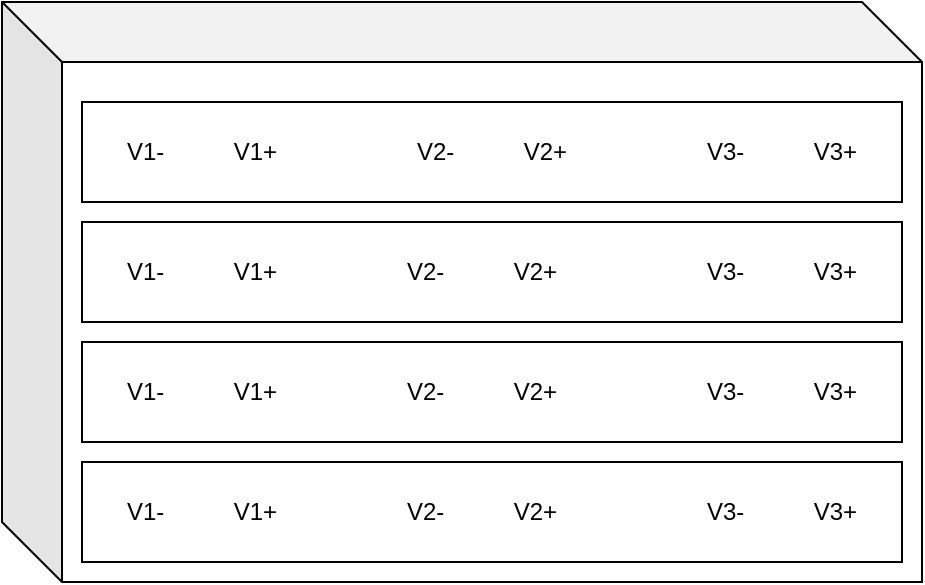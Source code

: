 <mxfile version="25.0.3">
  <diagram name="Page-1" id="16e2658f-23c8-b752-8be9-c03fbebb8bbe">
    <mxGraphModel dx="819" dy="426" grid="1" gridSize="10" guides="1" tooltips="1" connect="1" arrows="1" fold="1" page="1" pageScale="1" pageWidth="1100" pageHeight="850" background="none" math="0" shadow="0">
      <root>
        <mxCell id="0" />
        <mxCell id="1" parent="0" />
        <mxCell id="6Z2_IE__qbFsqODdpeux-3" value="" style="shape=cube;whiteSpace=wrap;html=1;boundedLbl=1;backgroundOutline=1;darkOpacity=0.05;darkOpacity2=0.1;size=30;" vertex="1" parent="1">
          <mxGeometry x="210" y="460" width="460" height="290" as="geometry" />
        </mxCell>
        <mxCell id="6Z2_IE__qbFsqODdpeux-2" value="" style="rounded=0;whiteSpace=wrap;html=1;" vertex="1" parent="1">
          <mxGeometry x="250" y="510" width="410" height="50" as="geometry" />
        </mxCell>
        <mxCell id="6Z2_IE__qbFsqODdpeux-5" value="V1-&lt;span style=&quot;white-space: pre;&quot;&gt;&#x9;&lt;span style=&quot;white-space: pre;&quot;&gt;&#x9;&lt;/span&gt;&lt;/span&gt;V1+" style="text;html=1;align=center;verticalAlign=middle;whiteSpace=wrap;rounded=0;" vertex="1" parent="1">
          <mxGeometry x="270" y="520" width="80" height="30" as="geometry" />
        </mxCell>
        <mxCell id="6Z2_IE__qbFsqODdpeux-6" value="V2-&lt;span style=&quot;white-space: pre;&quot;&gt;&#x9;&lt;span style=&quot;white-space: pre;&quot;&gt;&#x9;&lt;/span&gt;&lt;/span&gt;V2+" style="text;html=1;align=center;verticalAlign=middle;whiteSpace=wrap;rounded=0;" vertex="1" parent="1">
          <mxGeometry x="415" y="520" width="80" height="30" as="geometry" />
        </mxCell>
        <mxCell id="6Z2_IE__qbFsqODdpeux-8" value="V3-&lt;span style=&quot;white-space: pre;&quot;&gt;&#x9;&lt;span style=&quot;white-space: pre;&quot;&gt;&#x9;&lt;/span&gt;&lt;/span&gt;V3+" style="text;html=1;align=center;verticalAlign=middle;whiteSpace=wrap;rounded=0;" vertex="1" parent="1">
          <mxGeometry x="560" y="520" width="80" height="30" as="geometry" />
        </mxCell>
        <mxCell id="6Z2_IE__qbFsqODdpeux-10" value="" style="rounded=0;whiteSpace=wrap;html=1;" vertex="1" parent="1">
          <mxGeometry x="250" y="570" width="410" height="50" as="geometry" />
        </mxCell>
        <mxCell id="6Z2_IE__qbFsqODdpeux-11" value="V1-&lt;span style=&quot;white-space: pre;&quot;&gt;&#x9;&lt;span style=&quot;white-space: pre;&quot;&gt;&#x9;&lt;/span&gt;&lt;/span&gt;V1+" style="text;html=1;align=center;verticalAlign=middle;whiteSpace=wrap;rounded=0;" vertex="1" parent="1">
          <mxGeometry x="270" y="580" width="80" height="30" as="geometry" />
        </mxCell>
        <mxCell id="6Z2_IE__qbFsqODdpeux-14" value="" style="rounded=0;whiteSpace=wrap;html=1;" vertex="1" parent="1">
          <mxGeometry x="250" y="630" width="410" height="50" as="geometry" />
        </mxCell>
        <mxCell id="6Z2_IE__qbFsqODdpeux-15" value="V1-&lt;span style=&quot;white-space: pre;&quot;&gt;&#x9;&lt;span style=&quot;white-space: pre;&quot;&gt;&#x9;&lt;/span&gt;&lt;/span&gt;V1+" style="text;html=1;align=center;verticalAlign=middle;whiteSpace=wrap;rounded=0;" vertex="1" parent="1">
          <mxGeometry x="270" y="640" width="80" height="30" as="geometry" />
        </mxCell>
        <mxCell id="6Z2_IE__qbFsqODdpeux-18" value="" style="rounded=0;whiteSpace=wrap;html=1;" vertex="1" parent="1">
          <mxGeometry x="250" y="690" width="410" height="50" as="geometry" />
        </mxCell>
        <mxCell id="6Z2_IE__qbFsqODdpeux-19" value="V1-&lt;span style=&quot;white-space: pre;&quot;&gt;&#x9;&lt;span style=&quot;white-space: pre;&quot;&gt;&#x9;&lt;/span&gt;&lt;/span&gt;V1+" style="text;html=1;align=center;verticalAlign=middle;whiteSpace=wrap;rounded=0;" vertex="1" parent="1">
          <mxGeometry x="270" y="700" width="80" height="30" as="geometry" />
        </mxCell>
        <mxCell id="6Z2_IE__qbFsqODdpeux-22" value="V2-&lt;span style=&quot;white-space: pre;&quot;&gt;&#x9;&lt;span style=&quot;white-space: pre;&quot;&gt;&#x9;&lt;/span&gt;&lt;/span&gt;V2+" style="text;html=1;align=center;verticalAlign=middle;whiteSpace=wrap;rounded=0;" vertex="1" parent="1">
          <mxGeometry x="410" y="580" width="80" height="30" as="geometry" />
        </mxCell>
        <mxCell id="6Z2_IE__qbFsqODdpeux-23" value="V2-&lt;span style=&quot;white-space: pre;&quot;&gt;&#x9;&lt;span style=&quot;white-space: pre;&quot;&gt;&#x9;&lt;/span&gt;&lt;/span&gt;V2+" style="text;html=1;align=center;verticalAlign=middle;whiteSpace=wrap;rounded=0;" vertex="1" parent="1">
          <mxGeometry x="410" y="640" width="80" height="30" as="geometry" />
        </mxCell>
        <mxCell id="6Z2_IE__qbFsqODdpeux-24" value="V2-&lt;span style=&quot;white-space: pre;&quot;&gt;&#x9;&lt;span style=&quot;white-space: pre;&quot;&gt;&#x9;&lt;/span&gt;&lt;/span&gt;V2+" style="text;html=1;align=center;verticalAlign=middle;whiteSpace=wrap;rounded=0;" vertex="1" parent="1">
          <mxGeometry x="410" y="700" width="80" height="30" as="geometry" />
        </mxCell>
        <mxCell id="6Z2_IE__qbFsqODdpeux-25" value="V3-&lt;span style=&quot;white-space: pre;&quot;&gt;&#x9;&lt;span style=&quot;white-space: pre;&quot;&gt;&#x9;&lt;/span&gt;&lt;/span&gt;V3+" style="text;html=1;align=center;verticalAlign=middle;whiteSpace=wrap;rounded=0;" vertex="1" parent="1">
          <mxGeometry x="560" y="580" width="80" height="30" as="geometry" />
        </mxCell>
        <mxCell id="6Z2_IE__qbFsqODdpeux-26" value="V3-&lt;span style=&quot;white-space: pre;&quot;&gt;&#x9;&lt;span style=&quot;white-space: pre;&quot;&gt;&#x9;&lt;/span&gt;&lt;/span&gt;V3+" style="text;html=1;align=center;verticalAlign=middle;whiteSpace=wrap;rounded=0;" vertex="1" parent="1">
          <mxGeometry x="560" y="640" width="80" height="30" as="geometry" />
        </mxCell>
        <mxCell id="6Z2_IE__qbFsqODdpeux-27" value="V3-&lt;span style=&quot;white-space: pre;&quot;&gt;&#x9;&lt;span style=&quot;white-space: pre;&quot;&gt;&#x9;&lt;/span&gt;&lt;/span&gt;V3+" style="text;html=1;align=center;verticalAlign=middle;whiteSpace=wrap;rounded=0;" vertex="1" parent="1">
          <mxGeometry x="560" y="700" width="80" height="30" as="geometry" />
        </mxCell>
      </root>
    </mxGraphModel>
  </diagram>
</mxfile>
